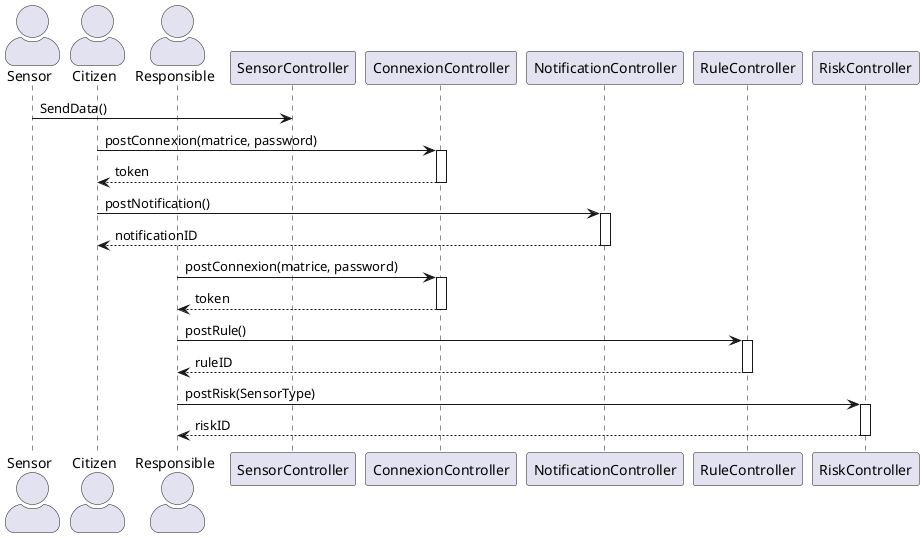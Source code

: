 @startuml class
    skinparam actorStyle awesome
    actor Sensor
    actor Citizen
    actor Responsible

Sensor -> SensorController : SendData()

Citizen -> ConnexionController ++ : postConnexion(matrice, password)
return token

Citizen -> NotificationController ++: postNotification()
return notificationID

Responsible -> ConnexionController ++ : postConnexion(matrice, password)
return token

Responsible -> RuleController ++ : postRule()
return ruleID

Responsible -> RiskController ++ : postRisk(SensorType)
return riskID




@enduml